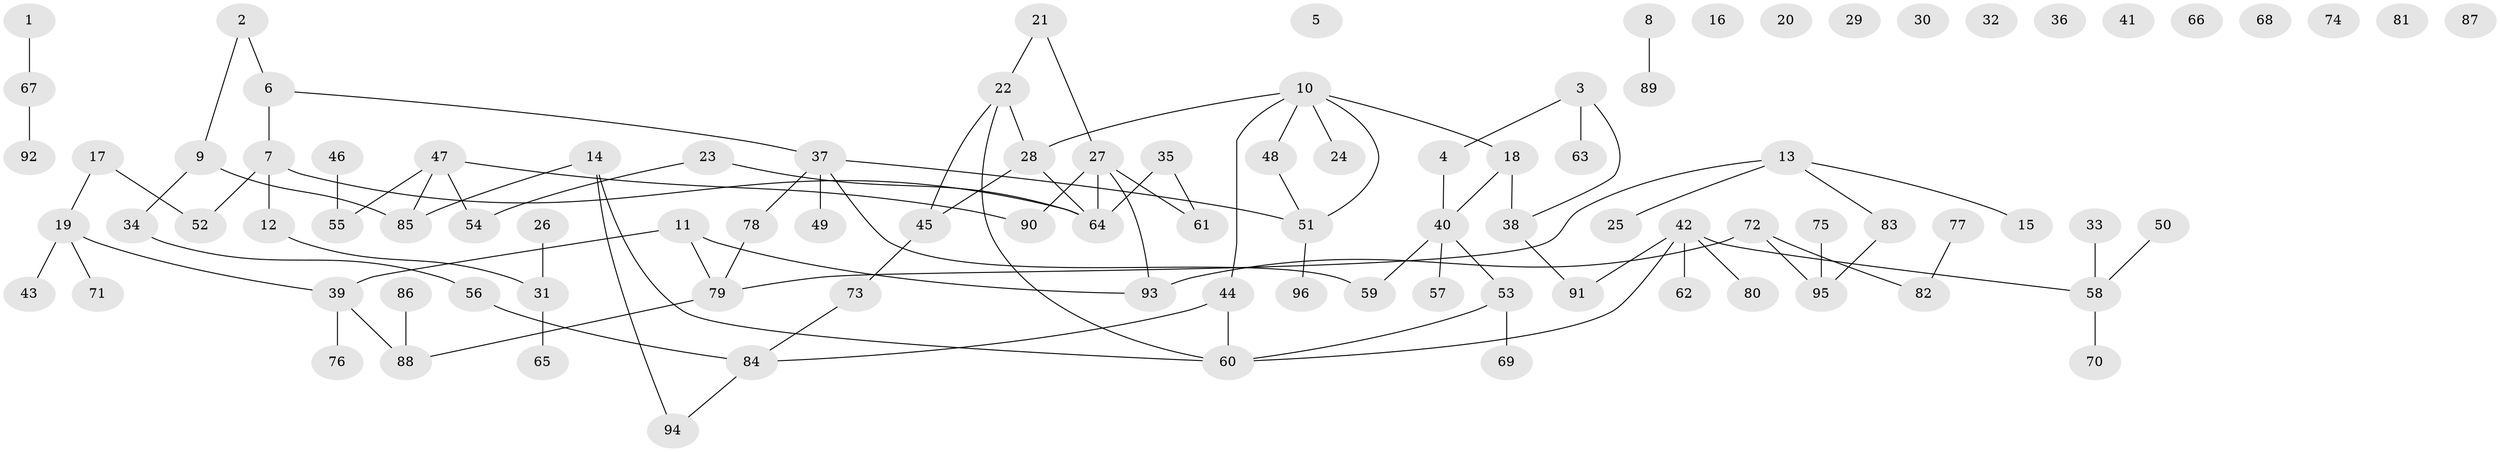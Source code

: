 // Generated by graph-tools (version 1.1) at 2025/49/03/09/25 03:49:10]
// undirected, 96 vertices, 100 edges
graph export_dot {
graph [start="1"]
  node [color=gray90,style=filled];
  1;
  2;
  3;
  4;
  5;
  6;
  7;
  8;
  9;
  10;
  11;
  12;
  13;
  14;
  15;
  16;
  17;
  18;
  19;
  20;
  21;
  22;
  23;
  24;
  25;
  26;
  27;
  28;
  29;
  30;
  31;
  32;
  33;
  34;
  35;
  36;
  37;
  38;
  39;
  40;
  41;
  42;
  43;
  44;
  45;
  46;
  47;
  48;
  49;
  50;
  51;
  52;
  53;
  54;
  55;
  56;
  57;
  58;
  59;
  60;
  61;
  62;
  63;
  64;
  65;
  66;
  67;
  68;
  69;
  70;
  71;
  72;
  73;
  74;
  75;
  76;
  77;
  78;
  79;
  80;
  81;
  82;
  83;
  84;
  85;
  86;
  87;
  88;
  89;
  90;
  91;
  92;
  93;
  94;
  95;
  96;
  1 -- 67;
  2 -- 6;
  2 -- 9;
  3 -- 4;
  3 -- 38;
  3 -- 63;
  4 -- 40;
  6 -- 7;
  6 -- 37;
  7 -- 12;
  7 -- 52;
  7 -- 64;
  8 -- 89;
  9 -- 34;
  9 -- 85;
  10 -- 18;
  10 -- 24;
  10 -- 28;
  10 -- 44;
  10 -- 48;
  10 -- 51;
  11 -- 39;
  11 -- 79;
  11 -- 93;
  12 -- 31;
  13 -- 15;
  13 -- 25;
  13 -- 79;
  13 -- 83;
  14 -- 60;
  14 -- 85;
  14 -- 94;
  17 -- 19;
  17 -- 52;
  18 -- 38;
  18 -- 40;
  19 -- 39;
  19 -- 43;
  19 -- 71;
  21 -- 22;
  21 -- 27;
  22 -- 28;
  22 -- 45;
  22 -- 60;
  23 -- 54;
  23 -- 64;
  26 -- 31;
  27 -- 61;
  27 -- 64;
  27 -- 90;
  27 -- 93;
  28 -- 45;
  28 -- 64;
  31 -- 65;
  33 -- 58;
  34 -- 56;
  35 -- 61;
  35 -- 64;
  37 -- 49;
  37 -- 51;
  37 -- 59;
  37 -- 78;
  38 -- 91;
  39 -- 76;
  39 -- 88;
  40 -- 53;
  40 -- 57;
  40 -- 59;
  42 -- 58;
  42 -- 60;
  42 -- 62;
  42 -- 80;
  42 -- 91;
  44 -- 60;
  44 -- 84;
  45 -- 73;
  46 -- 55;
  47 -- 54;
  47 -- 55;
  47 -- 85;
  47 -- 90;
  48 -- 51;
  50 -- 58;
  51 -- 96;
  53 -- 60;
  53 -- 69;
  56 -- 84;
  58 -- 70;
  67 -- 92;
  72 -- 82;
  72 -- 93;
  72 -- 95;
  73 -- 84;
  75 -- 95;
  77 -- 82;
  78 -- 79;
  79 -- 88;
  83 -- 95;
  84 -- 94;
  86 -- 88;
}
